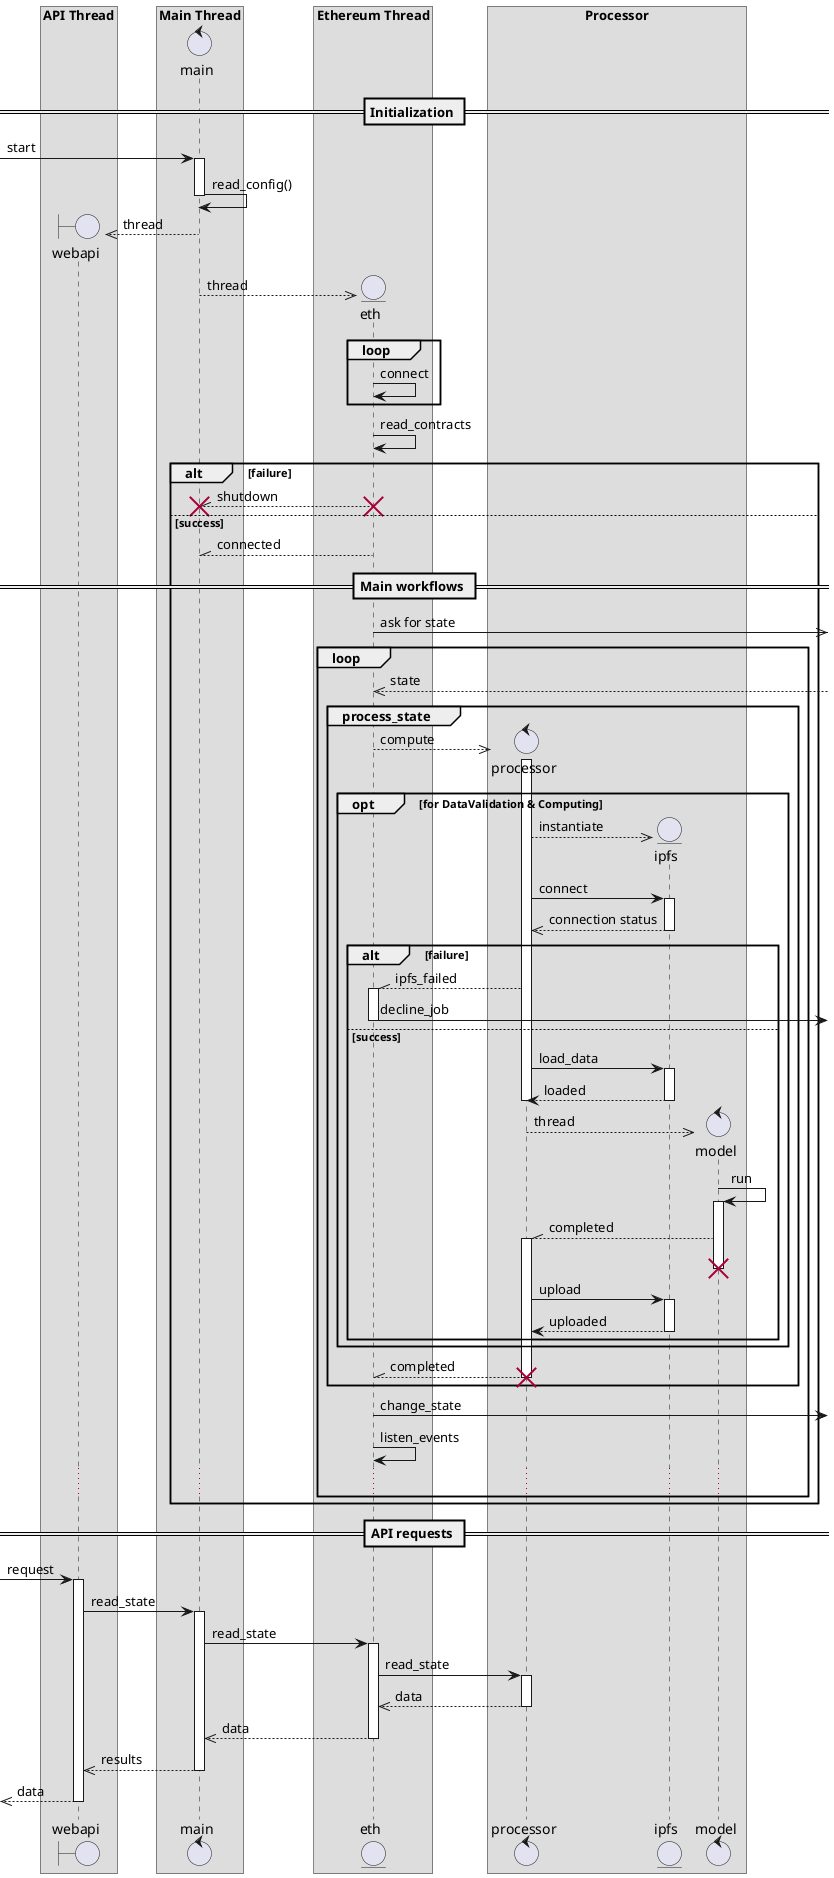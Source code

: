@startuml

box "API Thread"
    boundary webapi
end box
box "Main Thread"
    control main
end box

== Initialization ==

[-> main: start
activate main
main -> main: read_config()
deactivate main

create webapi
main -->> webapi: thread

box "Ethereum Thread"
    create entity eth
end box
main -->> eth: thread
loop
    eth -> eth: connect
end
eth -> eth: read_contracts

alt failure
    eth --\\ main: shutdown
    destroy eth
    destroy main

else success
    eth --\\ main: connected

== Main workflows ==

    eth ->>]: ask for state
    loop
        eth <<--]: state
        group process_state
            box "Processor"
            create control processor
            eth -->> processor: compute
            activate processor
            opt for DataValidation & Computing
                create entity ipfs
                processor -->> ipfs: instantiate
                processor -> ipfs: connect
                activate ipfs
                ipfs -->> processor: connection status
                deactivate ipfs

                alt failure
                    processor --\\ eth: ipfs_failed
                    activate eth
                    eth ->]: decline_job
                    deactivate eth

                else success
                    processor -> ipfs: load_data
                    activate ipfs
                    ipfs --> processor: loaded
                    deactivate ipfs
                    deactivate processor
                    create control model
                    processor -->> model: thread
                    model -> model: run
                    activate model
                    model --\\ processor: completed
                    activate processor
                    deactivate model
                    destroy model
                    processor -> ipfs: upload
                    activate ipfs
                    ipfs --> processor: uploaded
                    deactivate ipfs
                end
            end
            processor --\\ eth: completed
            deactivate processor
            destroy processor
            end box
        end
        eth ->]: change_state
        eth -> eth: listen_events
        ...
    end
end

== API requests ==

[-> webapi: request
activate webapi
webapi -> main: read_state
activate main
main -> eth: read_state
activate eth
eth -> processor: read_state
activate processor
processor -->> eth: data
deactivate processor
eth -->> main: data
deactivate eth
main -->> webapi: results
deactivate main
[<<-- webapi: data
deactivate webapi

@enduml